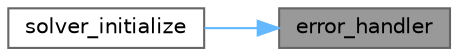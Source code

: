 digraph "error_handler"
{
 // LATEX_PDF_SIZE
  bgcolor="transparent";
  edge [fontname=Helvetica,fontsize=10,labelfontname=Helvetica,labelfontsize=10];
  node [fontname=Helvetica,fontsize=10,shape=box,height=0.2,width=0.4];
  rankdir="RL";
  Node1 [label="error_handler",height=0.2,width=0.4,color="gray40", fillcolor="grey60", style="filled", fontcolor="black",tooltip="Custom error handling function."];
  Node1 -> Node2 [dir="back",color="steelblue1",style="solid"];
  Node2 [label="solver_initialize",height=0.2,width=0.4,color="grey40", fillcolor="white", style="filled",URL="$camp__solver_8c.html#a599ffdef916b139a1690bfd41aa386b6",tooltip="Solver initialization."];
}
